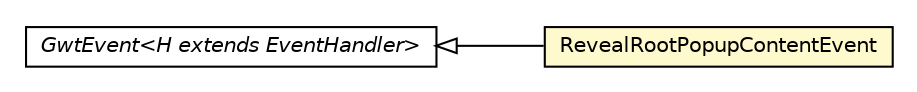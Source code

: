 #!/usr/local/bin/dot
#
# Class diagram 
# Generated by UMLGraph version R5_6-24-gf6e263 (http://www.umlgraph.org/)
#

digraph G {
	edge [fontname="Helvetica",fontsize=10,labelfontname="Helvetica",labelfontsize=10];
	node [fontname="Helvetica",fontsize=10,shape=plaintext];
	nodesep=0.25;
	ranksep=0.5;
	rankdir=LR;
	// com.gwtplatform.mvp.client.proxy.RevealRootPopupContentEvent
	c350103 [label=<<table title="com.gwtplatform.mvp.client.proxy.RevealRootPopupContentEvent" border="0" cellborder="1" cellspacing="0" cellpadding="2" port="p" bgcolor="lemonChiffon" href="./RevealRootPopupContentEvent.html">
		<tr><td><table border="0" cellspacing="0" cellpadding="1">
<tr><td align="center" balign="center"> RevealRootPopupContentEvent </td></tr>
		</table></td></tr>
		</table>>, URL="./RevealRootPopupContentEvent.html", fontname="Helvetica", fontcolor="black", fontsize=10.0];
	//com.gwtplatform.mvp.client.proxy.RevealRootPopupContentEvent extends com.google.gwt.event.shared.GwtEvent<com.gwtplatform.mvp.client.proxy.RevealRootPopupContentHandler>
	c350562:p -> c350103:p [dir=back,arrowtail=empty];
	// com.google.gwt.event.shared.GwtEvent<H extends com.google.gwt.event.shared.EventHandler>
	c350562 [label=<<table title="com.google.gwt.event.shared.GwtEvent" border="0" cellborder="1" cellspacing="0" cellpadding="2" port="p" href="http://google-web-toolkit.googlecode.com/svn/javadoc/latest/com/google/gwt/event/shared/GwtEvent.html">
		<tr><td><table border="0" cellspacing="0" cellpadding="1">
<tr><td align="center" balign="center"><font face="Helvetica-Oblique"> GwtEvent&lt;H extends EventHandler&gt; </font></td></tr>
		</table></td></tr>
		</table>>, URL="http://google-web-toolkit.googlecode.com/svn/javadoc/latest/com/google/gwt/event/shared/GwtEvent.html", fontname="Helvetica", fontcolor="black", fontsize=10.0];
}

